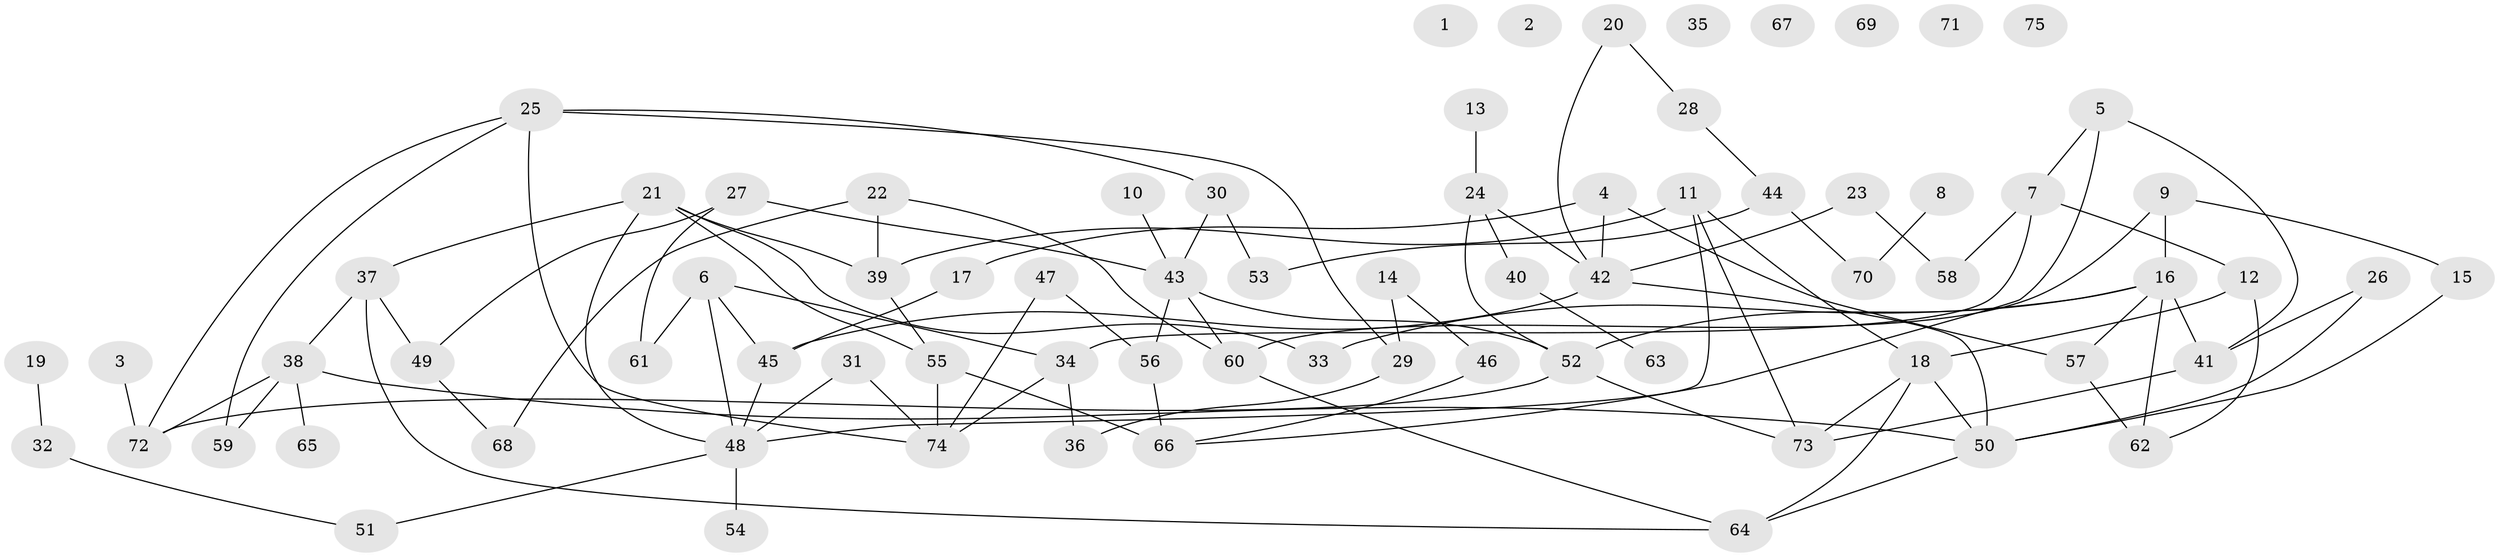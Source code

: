 // coarse degree distribution, {0: 0.14583333333333334, 1: 0.14583333333333334, 3: 0.16666666666666666, 5: 0.10416666666666667, 6: 0.10416666666666667, 7: 0.08333333333333333, 4: 0.10416666666666667, 2: 0.125, 8: 0.020833333333333332}
// Generated by graph-tools (version 1.1) at 2025/41/03/06/25 10:41:22]
// undirected, 75 vertices, 105 edges
graph export_dot {
graph [start="1"]
  node [color=gray90,style=filled];
  1;
  2;
  3;
  4;
  5;
  6;
  7;
  8;
  9;
  10;
  11;
  12;
  13;
  14;
  15;
  16;
  17;
  18;
  19;
  20;
  21;
  22;
  23;
  24;
  25;
  26;
  27;
  28;
  29;
  30;
  31;
  32;
  33;
  34;
  35;
  36;
  37;
  38;
  39;
  40;
  41;
  42;
  43;
  44;
  45;
  46;
  47;
  48;
  49;
  50;
  51;
  52;
  53;
  54;
  55;
  56;
  57;
  58;
  59;
  60;
  61;
  62;
  63;
  64;
  65;
  66;
  67;
  68;
  69;
  70;
  71;
  72;
  73;
  74;
  75;
  3 -- 72;
  4 -- 17;
  4 -- 42;
  4 -- 57;
  5 -- 7;
  5 -- 41;
  5 -- 66;
  6 -- 34;
  6 -- 45;
  6 -- 48;
  6 -- 61;
  7 -- 12;
  7 -- 34;
  7 -- 58;
  8 -- 70;
  9 -- 15;
  9 -- 16;
  9 -- 60;
  10 -- 43;
  11 -- 18;
  11 -- 39;
  11 -- 48;
  11 -- 73;
  12 -- 18;
  12 -- 62;
  13 -- 24;
  14 -- 29;
  14 -- 46;
  15 -- 50;
  16 -- 33;
  16 -- 41;
  16 -- 52;
  16 -- 57;
  16 -- 62;
  17 -- 45;
  18 -- 50;
  18 -- 64;
  18 -- 73;
  19 -- 32;
  20 -- 28;
  20 -- 42;
  21 -- 33;
  21 -- 37;
  21 -- 39;
  21 -- 48;
  21 -- 55;
  22 -- 39;
  22 -- 60;
  22 -- 68;
  23 -- 42;
  23 -- 58;
  24 -- 40;
  24 -- 42;
  24 -- 52;
  25 -- 29;
  25 -- 30;
  25 -- 59;
  25 -- 72;
  25 -- 74;
  26 -- 41;
  26 -- 50;
  27 -- 43;
  27 -- 49;
  27 -- 61;
  28 -- 44;
  29 -- 36;
  30 -- 43;
  30 -- 53;
  31 -- 48;
  31 -- 74;
  32 -- 51;
  34 -- 36;
  34 -- 74;
  37 -- 38;
  37 -- 49;
  37 -- 64;
  38 -- 50;
  38 -- 59;
  38 -- 65;
  38 -- 72;
  39 -- 55;
  40 -- 63;
  41 -- 73;
  42 -- 45;
  42 -- 50;
  43 -- 52;
  43 -- 56;
  43 -- 60;
  44 -- 53;
  44 -- 70;
  45 -- 48;
  46 -- 66;
  47 -- 56;
  47 -- 74;
  48 -- 51;
  48 -- 54;
  49 -- 68;
  50 -- 64;
  52 -- 72;
  52 -- 73;
  55 -- 66;
  55 -- 74;
  56 -- 66;
  57 -- 62;
  60 -- 64;
}
